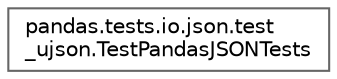 digraph "Graphical Class Hierarchy"
{
 // LATEX_PDF_SIZE
  bgcolor="transparent";
  edge [fontname=Helvetica,fontsize=10,labelfontname=Helvetica,labelfontsize=10];
  node [fontname=Helvetica,fontsize=10,shape=box,height=0.2,width=0.4];
  rankdir="LR";
  Node0 [id="Node000000",label="pandas.tests.io.json.test\l_ujson.TestPandasJSONTests",height=0.2,width=0.4,color="grey40", fillcolor="white", style="filled",URL="$d0/dfe/classpandas_1_1tests_1_1io_1_1json_1_1test__ujson_1_1TestPandasJSONTests.html",tooltip=" "];
}
